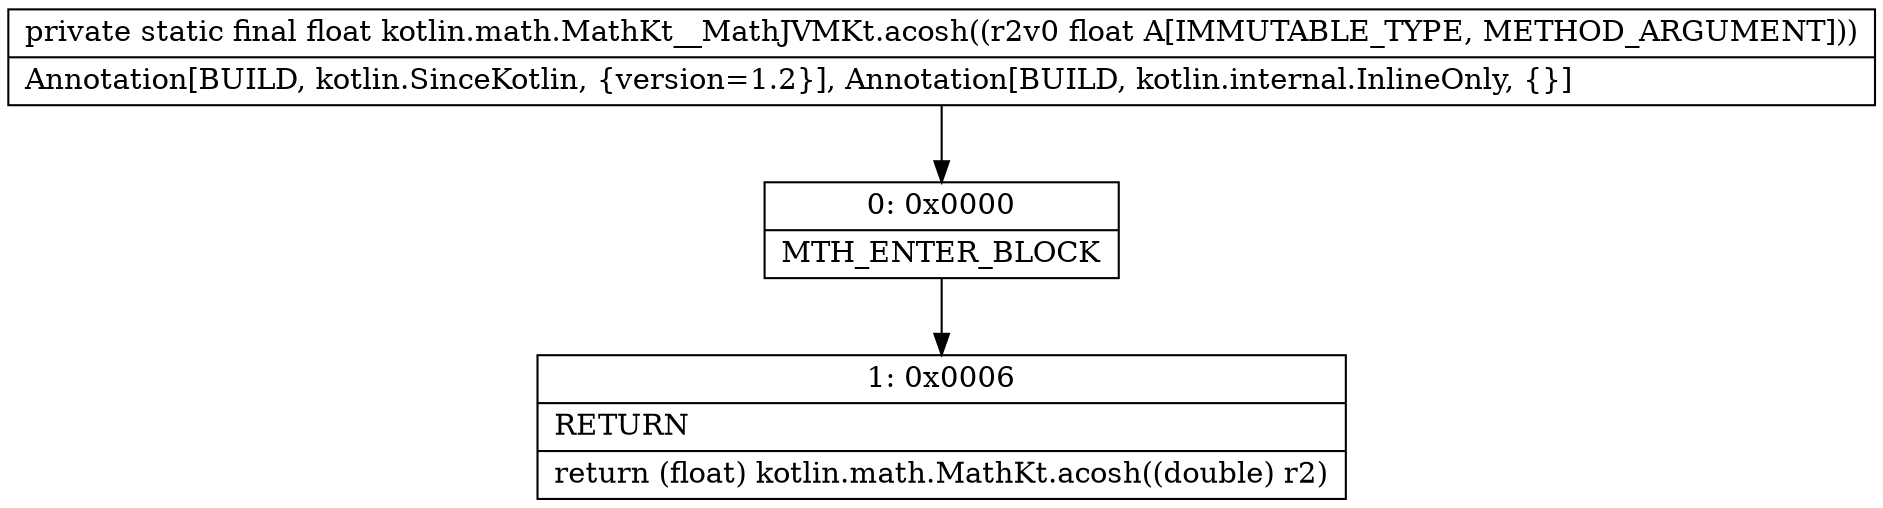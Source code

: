 digraph "CFG forkotlin.math.MathKt__MathJVMKt.acosh(F)F" {
Node_0 [shape=record,label="{0\:\ 0x0000|MTH_ENTER_BLOCK\l}"];
Node_1 [shape=record,label="{1\:\ 0x0006|RETURN\l|return (float) kotlin.math.MathKt.acosh((double) r2)\l}"];
MethodNode[shape=record,label="{private static final float kotlin.math.MathKt__MathJVMKt.acosh((r2v0 float A[IMMUTABLE_TYPE, METHOD_ARGUMENT]))  | Annotation[BUILD, kotlin.SinceKotlin, \{version=1.2\}], Annotation[BUILD, kotlin.internal.InlineOnly, \{\}]\l}"];
MethodNode -> Node_0;
Node_0 -> Node_1;
}

